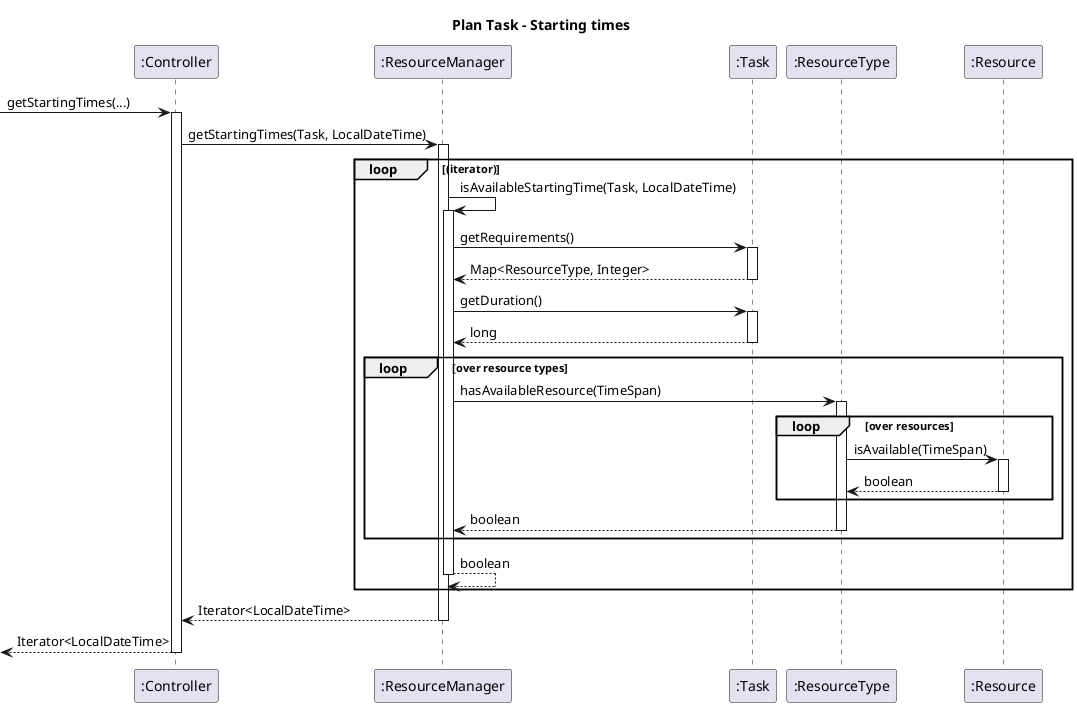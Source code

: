 @startuml

title "Plan Task - Starting times"

-> ":Controller": getStartingTimes(...)
activate ":Controller"

":Controller" -> ":ResourceManager": getStartingTimes(Task, LocalDateTime)
activate ":ResourceManager"

loop (iterator)
    ":ResourceManager" -> ":ResourceManager": isAvailableStartingTime(Task, LocalDateTime)
    activate ":ResourceManager"

    ":ResourceManager" -> ":Task": getRequirements()
    activate ":Task"
    ":Task" --> ":ResourceManager": Map<ResourceType, Integer>
    deactivate ":Task"

    ":ResourceManager" -> ":Task": getDuration()
    activate ":Task"
    ":Task" --> ":ResourceManager": long
    deactivate ":Task"

    loop over resource types

        ":ResourceManager" -> ":ResourceType": hasAvailableResource(TimeSpan)
        activate ":ResourceType"

        loop over resources

            ":ResourceType" -> ":Resource": isAvailable(TimeSpan)
            activate ":Resource"

            ":Resource" --> ":ResourceType": boolean
            deactivate ":Resource"

        end

        ":ResourceType" --> ":ResourceManager": boolean
        deactivate ":ResourceType"

    end

    ":ResourceManager" --> ":ResourceManager": boolean
    deactivate ":ResourceManager"
end

":ResourceManager" --> ":Controller": Iterator<LocalDateTime>
deactivate ":ResourceManager"

<-- ":Controller": Iterator<LocalDateTime>
deactivate ":Controller"

@enduml

